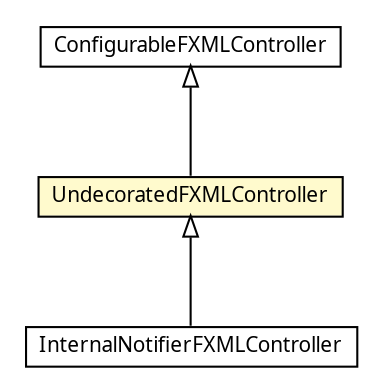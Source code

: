 #!/usr/local/bin/dot
#
# Class diagram 
# Generated by UMLGraph version 5.1 (http://www.umlgraph.org/)
#

digraph G {
	edge [fontname="arial",fontsize=10,labelfontname="arial",labelfontsize=10];
	node [fontname="arial",fontsize=10,shape=plaintext];
	nodesep=0.25;
	ranksep=0.5;
	// org.olympe.musicplayer.fxml.UndecoratedFXMLController
	c738 [label=<<table title="org.olympe.musicplayer.fxml.UndecoratedFXMLController" border="0" cellborder="1" cellspacing="0" cellpadding="2" port="p" bgcolor="lemonChiffon" href="./UndecoratedFXMLController.html">
		<tr><td><table border="0" cellspacing="0" cellpadding="1">
<tr><td align="center" balign="center"><font face="ariali"> UndecoratedFXMLController </font></td></tr>
		</table></td></tr>
		</table>>, fontname="arial", fontcolor="black", fontsize=10.0];
	// org.olympe.musicplayer.fxml.InternalNotifierFXMLController
	c743 [label=<<table title="org.olympe.musicplayer.fxml.InternalNotifierFXMLController" border="0" cellborder="1" cellspacing="0" cellpadding="2" port="p" href="./InternalNotifierFXMLController.html">
		<tr><td><table border="0" cellspacing="0" cellpadding="1">
<tr><td align="center" balign="center"><font face="ariali"> InternalNotifierFXMLController </font></td></tr>
		</table></td></tr>
		</table>>, fontname="arial", fontcolor="black", fontsize=10.0];
	// org.olympe.musicplayer.fxml.ConfigurableFXMLController
	c747 [label=<<table title="org.olympe.musicplayer.fxml.ConfigurableFXMLController" border="0" cellborder="1" cellspacing="0" cellpadding="2" port="p" href="./ConfigurableFXMLController.html">
		<tr><td><table border="0" cellspacing="0" cellpadding="1">
<tr><td align="center" balign="center"><font face="ariali"> ConfigurableFXMLController </font></td></tr>
		</table></td></tr>
		</table>>, fontname="arial", fontcolor="black", fontsize=10.0];
	//org.olympe.musicplayer.fxml.UndecoratedFXMLController extends org.olympe.musicplayer.fxml.ConfigurableFXMLController
	c747:p -> c738:p [dir=back,arrowtail=empty];
	//org.olympe.musicplayer.fxml.InternalNotifierFXMLController extends org.olympe.musicplayer.fxml.UndecoratedFXMLController
	c738:p -> c743:p [dir=back,arrowtail=empty];
}

